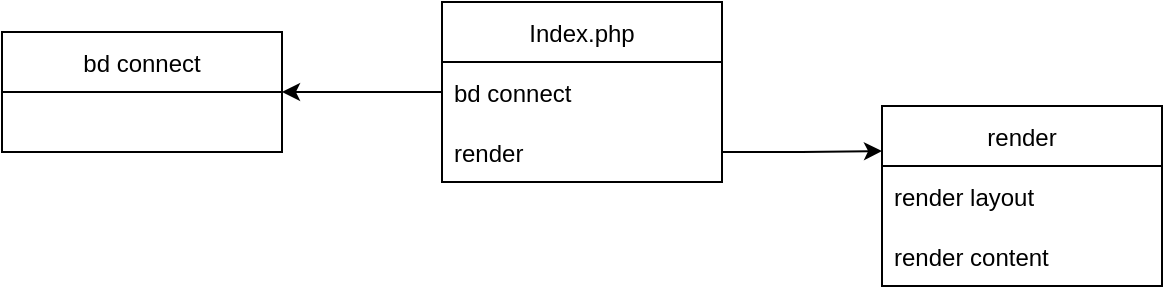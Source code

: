 <mxfile version="16.0.3" type="github">
  <diagram id="x-eCoYUIMHcj22K13xYS" name="Page-1">
    <mxGraphModel dx="782" dy="738" grid="1" gridSize="10" guides="1" tooltips="1" connect="1" arrows="1" fold="1" page="1" pageScale="1" pageWidth="827" pageHeight="1169" math="0" shadow="0">
      <root>
        <mxCell id="0" />
        <mxCell id="1" parent="0" />
        <mxCell id="15lj-LPrfB2Xkm7jObaA-9" value="" style="edgeStyle=orthogonalEdgeStyle;rounded=0;orthogonalLoop=1;jettySize=auto;html=1;" edge="1" parent="1" source="15lj-LPrfB2Xkm7jObaA-2" target="15lj-LPrfB2Xkm7jObaA-6">
          <mxGeometry relative="1" as="geometry" />
        </mxCell>
        <mxCell id="15lj-LPrfB2Xkm7jObaA-2" value="Index.php" style="swimlane;fontStyle=0;childLayout=stackLayout;horizontal=1;startSize=30;horizontalStack=0;resizeParent=1;resizeParentMax=0;resizeLast=0;collapsible=1;marginBottom=0;" vertex="1" parent="1">
          <mxGeometry x="290" y="330" width="140" height="90" as="geometry" />
        </mxCell>
        <mxCell id="15lj-LPrfB2Xkm7jObaA-3" value="bd connect" style="text;strokeColor=none;fillColor=none;align=left;verticalAlign=middle;spacingLeft=4;spacingRight=4;overflow=hidden;points=[[0,0.5],[1,0.5]];portConstraint=eastwest;rotatable=0;" vertex="1" parent="15lj-LPrfB2Xkm7jObaA-2">
          <mxGeometry y="30" width="140" height="30" as="geometry" />
        </mxCell>
        <mxCell id="15lj-LPrfB2Xkm7jObaA-4" value="render" style="text;strokeColor=none;fillColor=none;align=left;verticalAlign=middle;spacingLeft=4;spacingRight=4;overflow=hidden;points=[[0,0.5],[1,0.5]];portConstraint=eastwest;rotatable=0;" vertex="1" parent="15lj-LPrfB2Xkm7jObaA-2">
          <mxGeometry y="60" width="140" height="30" as="geometry" />
        </mxCell>
        <mxCell id="15lj-LPrfB2Xkm7jObaA-6" value="bd connect" style="swimlane;fontStyle=0;childLayout=stackLayout;horizontal=1;startSize=30;horizontalStack=0;resizeParent=1;resizeParentMax=0;resizeLast=0;collapsible=1;marginBottom=0;" vertex="1" parent="1">
          <mxGeometry x="70" y="345" width="140" height="60" as="geometry" />
        </mxCell>
        <mxCell id="15lj-LPrfB2Xkm7jObaA-14" style="edgeStyle=orthogonalEdgeStyle;rounded=0;orthogonalLoop=1;jettySize=auto;html=1;entryX=0;entryY=0.25;entryDx=0;entryDy=0;" edge="1" parent="1" source="15lj-LPrfB2Xkm7jObaA-4" target="15lj-LPrfB2Xkm7jObaA-15">
          <mxGeometry relative="1" as="geometry">
            <mxPoint x="500" y="405" as="targetPoint" />
          </mxGeometry>
        </mxCell>
        <mxCell id="15lj-LPrfB2Xkm7jObaA-15" value="render" style="swimlane;fontStyle=0;childLayout=stackLayout;horizontal=1;startSize=30;horizontalStack=0;resizeParent=1;resizeParentMax=0;resizeLast=0;collapsible=1;marginBottom=0;" vertex="1" parent="1">
          <mxGeometry x="510" y="382" width="140" height="90" as="geometry" />
        </mxCell>
        <mxCell id="15lj-LPrfB2Xkm7jObaA-16" value="render layout" style="text;strokeColor=none;fillColor=none;align=left;verticalAlign=middle;spacingLeft=4;spacingRight=4;overflow=hidden;points=[[0,0.5],[1,0.5]];portConstraint=eastwest;rotatable=0;" vertex="1" parent="15lj-LPrfB2Xkm7jObaA-15">
          <mxGeometry y="30" width="140" height="30" as="geometry" />
        </mxCell>
        <mxCell id="15lj-LPrfB2Xkm7jObaA-17" value="render content" style="text;strokeColor=none;fillColor=none;align=left;verticalAlign=middle;spacingLeft=4;spacingRight=4;overflow=hidden;points=[[0,0.5],[1,0.5]];portConstraint=eastwest;rotatable=0;" vertex="1" parent="15lj-LPrfB2Xkm7jObaA-15">
          <mxGeometry y="60" width="140" height="30" as="geometry" />
        </mxCell>
      </root>
    </mxGraphModel>
  </diagram>
</mxfile>
